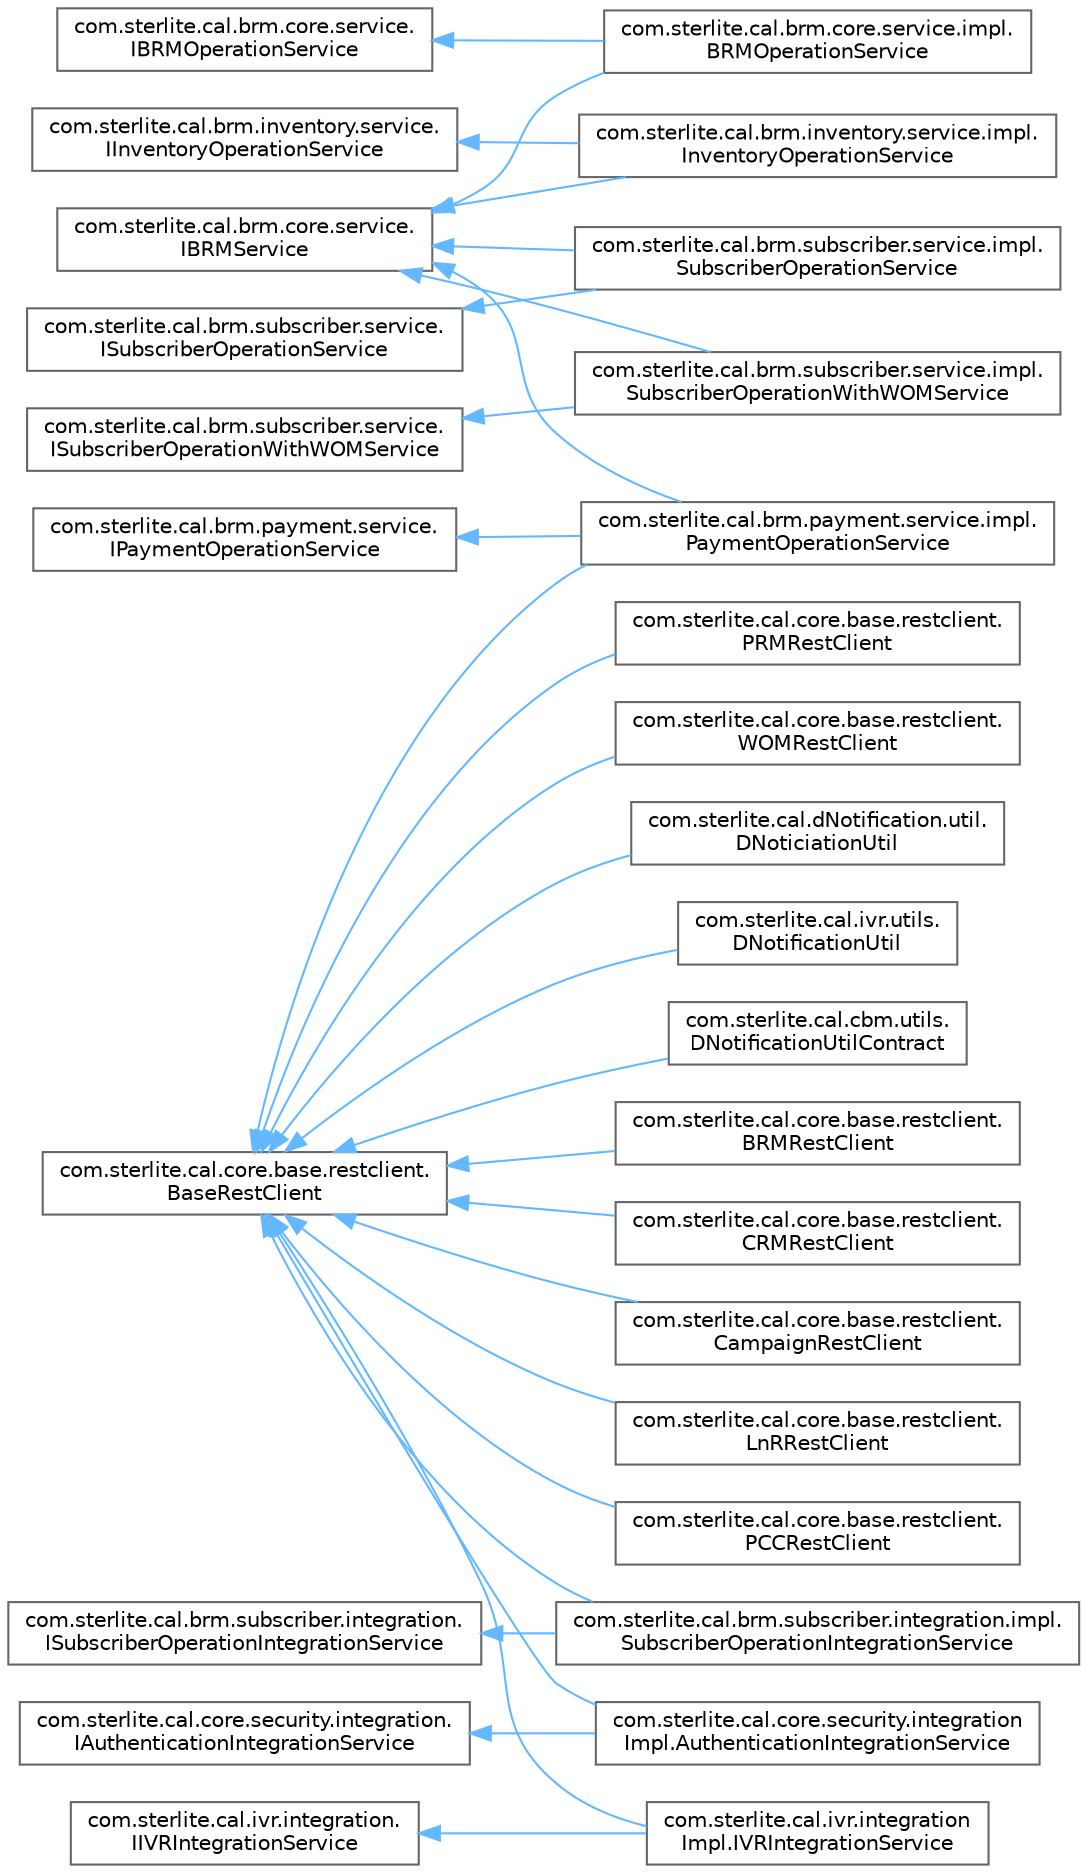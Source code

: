 digraph "Graphical Class Hierarchy"
{
 // LATEX_PDF_SIZE
  bgcolor="transparent";
  edge [fontname=Helvetica,fontsize=10,labelfontname=Helvetica,labelfontsize=10];
  node [fontname=Helvetica,fontsize=10,shape=box,height=0.2,width=0.4];
  rankdir="LR";
  Node0 [id="Node000000",label="com.sterlite.cal.core.base.restclient.\lBaseRestClient",height=0.2,width=0.4,color="grey40", fillcolor="white", style="filled",URL="$classcom_1_1sterlite_1_1cal_1_1core_1_1base_1_1restclient_1_1_base_rest_client.html",tooltip=" "];
  Node0 -> Node1 [id="edge60_Node000000_Node000001",dir="back",color="steelblue1",style="solid",tooltip=" "];
  Node1 [id="Node000001",label="com.sterlite.cal.brm.payment.service.impl.\lPaymentOperationService",height=0.2,width=0.4,color="grey40", fillcolor="white", style="filled",URL="$classcom_1_1sterlite_1_1cal_1_1brm_1_1payment_1_1service_1_1impl_1_1_payment_operation_service.html",tooltip=" "];
  Node0 -> Node12 [id="edge61_Node000000_Node000012",dir="back",color="steelblue1",style="solid",tooltip=" "];
  Node12 [id="Node000012",label="com.sterlite.cal.brm.subscriber.integration.impl.\lSubscriberOperationIntegrationService",height=0.2,width=0.4,color="grey40", fillcolor="white", style="filled",URL="$classcom_1_1sterlite_1_1cal_1_1brm_1_1subscriber_1_1integration_1_1impl_1_1_subscriber_operation_integration_service.html",tooltip=" "];
  Node0 -> Node14 [id="edge62_Node000000_Node000014",dir="back",color="steelblue1",style="solid",tooltip=" "];
  Node14 [id="Node000014",label="com.sterlite.cal.cbm.utils.\lDNotificationUtilContract",height=0.2,width=0.4,color="grey40", fillcolor="white", style="filled",URL="$classcom_1_1sterlite_1_1cal_1_1cbm_1_1utils_1_1_d_notification_util_contract.html",tooltip=" "];
  Node0 -> Node15 [id="edge63_Node000000_Node000015",dir="back",color="steelblue1",style="solid",tooltip=" "];
  Node15 [id="Node000015",label="com.sterlite.cal.core.base.restclient.\lBRMRestClient",height=0.2,width=0.4,color="grey40", fillcolor="white", style="filled",URL="$classcom_1_1sterlite_1_1cal_1_1core_1_1base_1_1restclient_1_1_b_r_m_rest_client.html",tooltip=" "];
  Node0 -> Node16 [id="edge64_Node000000_Node000016",dir="back",color="steelblue1",style="solid",tooltip=" "];
  Node16 [id="Node000016",label="com.sterlite.cal.core.base.restclient.\lCRMRestClient",height=0.2,width=0.4,color="grey40", fillcolor="white", style="filled",URL="$classcom_1_1sterlite_1_1cal_1_1core_1_1base_1_1restclient_1_1_c_r_m_rest_client.html",tooltip=" "];
  Node0 -> Node17 [id="edge65_Node000000_Node000017",dir="back",color="steelblue1",style="solid",tooltip=" "];
  Node17 [id="Node000017",label="com.sterlite.cal.core.base.restclient.\lCampaignRestClient",height=0.2,width=0.4,color="grey40", fillcolor="white", style="filled",URL="$classcom_1_1sterlite_1_1cal_1_1core_1_1base_1_1restclient_1_1_campaign_rest_client.html",tooltip=" "];
  Node0 -> Node18 [id="edge66_Node000000_Node000018",dir="back",color="steelblue1",style="solid",tooltip=" "];
  Node18 [id="Node000018",label="com.sterlite.cal.core.base.restclient.\lLnRRestClient",height=0.2,width=0.4,color="grey40", fillcolor="white", style="filled",URL="$classcom_1_1sterlite_1_1cal_1_1core_1_1base_1_1restclient_1_1_ln_r_rest_client.html",tooltip=" "];
  Node0 -> Node19 [id="edge67_Node000000_Node000019",dir="back",color="steelblue1",style="solid",tooltip=" "];
  Node19 [id="Node000019",label="com.sterlite.cal.core.base.restclient.\lPCCRestClient",height=0.2,width=0.4,color="grey40", fillcolor="white", style="filled",URL="$classcom_1_1sterlite_1_1cal_1_1core_1_1base_1_1restclient_1_1_p_c_c_rest_client.html",tooltip=" "];
  Node0 -> Node20 [id="edge68_Node000000_Node000020",dir="back",color="steelblue1",style="solid",tooltip=" "];
  Node20 [id="Node000020",label="com.sterlite.cal.core.base.restclient.\lPRMRestClient",height=0.2,width=0.4,color="grey40", fillcolor="white", style="filled",URL="$classcom_1_1sterlite_1_1cal_1_1core_1_1base_1_1restclient_1_1_p_r_m_rest_client.html",tooltip=" "];
  Node0 -> Node21 [id="edge69_Node000000_Node000021",dir="back",color="steelblue1",style="solid",tooltip=" "];
  Node21 [id="Node000021",label="com.sterlite.cal.core.base.restclient.\lWOMRestClient",height=0.2,width=0.4,color="grey40", fillcolor="white", style="filled",URL="$classcom_1_1sterlite_1_1cal_1_1core_1_1base_1_1restclient_1_1_w_o_m_rest_client.html",tooltip=" "];
  Node0 -> Node22 [id="edge70_Node000000_Node000022",dir="back",color="steelblue1",style="solid",tooltip=" "];
  Node22 [id="Node000022",label="com.sterlite.cal.core.security.integration\lImpl.AuthenticationIntegrationService",height=0.2,width=0.4,color="grey40", fillcolor="white", style="filled",URL="$classcom_1_1sterlite_1_1cal_1_1core_1_1security_1_1integration_impl_1_1_authentication_integration_service.html",tooltip=" "];
  Node0 -> Node24 [id="edge71_Node000000_Node000024",dir="back",color="steelblue1",style="solid",tooltip=" "];
  Node24 [id="Node000024",label="com.sterlite.cal.dNotification.util.\lDNoticiationUtil",height=0.2,width=0.4,color="grey40", fillcolor="white", style="filled",URL="$classcom_1_1sterlite_1_1cal_1_1d_notification_1_1util_1_1_d_noticiation_util.html",tooltip=" "];
  Node0 -> Node25 [id="edge72_Node000000_Node000025",dir="back",color="steelblue1",style="solid",tooltip=" "];
  Node25 [id="Node000025",label="com.sterlite.cal.ivr.integration\lImpl.IVRIntegrationService",height=0.2,width=0.4,color="grey40", fillcolor="white", style="filled",URL="$classcom_1_1sterlite_1_1cal_1_1ivr_1_1integration_impl_1_1_i_v_r_integration_service.html",tooltip=" "];
  Node0 -> Node27 [id="edge73_Node000000_Node000027",dir="back",color="steelblue1",style="solid",tooltip=" "];
  Node27 [id="Node000027",label="com.sterlite.cal.ivr.utils.\lDNotificationUtil",height=0.2,width=0.4,color="grey40", fillcolor="white", style="filled",URL="$classcom_1_1sterlite_1_1cal_1_1ivr_1_1utils_1_1_d_notification_util.html",tooltip=" "];
  Node23 [id="Node000023",label="com.sterlite.cal.core.security.integration.\lIAuthenticationIntegrationService",height=0.2,width=0.4,color="grey40", fillcolor="white", style="filled",URL="$interfacecom_1_1sterlite_1_1cal_1_1core_1_1security_1_1integration_1_1_i_authentication_integration_service.html",tooltip=" "];
  Node23 -> Node22 [id="edge74_Node000023_Node000022",dir="back",color="steelblue1",style="solid",tooltip=" "];
  Node4 [id="Node000004",label="com.sterlite.cal.brm.core.service.\lIBRMOperationService",height=0.2,width=0.4,color="grey40", fillcolor="white", style="filled",URL="$interfacecom_1_1sterlite_1_1cal_1_1brm_1_1core_1_1service_1_1_i_b_r_m_operation_service.html",tooltip=" "];
  Node4 -> Node3 [id="edge75_Node000004_Node000003",dir="back",color="steelblue1",style="solid",tooltip=" "];
  Node3 [id="Node000003",label="com.sterlite.cal.brm.core.service.impl.\lBRMOperationService",height=0.2,width=0.4,color="grey40", fillcolor="white", style="filled",URL="$classcom_1_1sterlite_1_1cal_1_1brm_1_1core_1_1service_1_1impl_1_1_b_r_m_operation_service.html",tooltip=" "];
  Node2 [id="Node000002",label="com.sterlite.cal.brm.core.service.\lIBRMService",height=0.2,width=0.4,color="grey40", fillcolor="white", style="filled",URL="$interfacecom_1_1sterlite_1_1cal_1_1brm_1_1core_1_1service_1_1_i_b_r_m_service.html",tooltip=" "];
  Node2 -> Node3 [id="edge76_Node000002_Node000003",dir="back",color="steelblue1",style="solid",tooltip=" "];
  Node2 -> Node5 [id="edge77_Node000002_Node000005",dir="back",color="steelblue1",style="solid",tooltip=" "];
  Node5 [id="Node000005",label="com.sterlite.cal.brm.inventory.service.impl.\lInventoryOperationService",height=0.2,width=0.4,color="grey40", fillcolor="white", style="filled",URL="$classcom_1_1sterlite_1_1cal_1_1brm_1_1inventory_1_1service_1_1impl_1_1_inventory_operation_service.html",tooltip=" "];
  Node2 -> Node1 [id="edge78_Node000002_Node000001",dir="back",color="steelblue1",style="solid",tooltip=" "];
  Node2 -> Node7 [id="edge79_Node000002_Node000007",dir="back",color="steelblue1",style="solid",tooltip=" "];
  Node7 [id="Node000007",label="com.sterlite.cal.brm.subscriber.service.impl.\lSubscriberOperationService",height=0.2,width=0.4,color="grey40", fillcolor="white", style="filled",URL="$classcom_1_1sterlite_1_1cal_1_1brm_1_1subscriber_1_1service_1_1impl_1_1_subscriber_operation_service.html",tooltip=" "];
  Node2 -> Node9 [id="edge80_Node000002_Node000009",dir="back",color="steelblue1",style="solid",tooltip=" "];
  Node9 [id="Node000009",label="com.sterlite.cal.brm.subscriber.service.impl.\lSubscriberOperationWithWOMService",height=0.2,width=0.4,color="grey40", fillcolor="white", style="filled",URL="$classcom_1_1sterlite_1_1cal_1_1brm_1_1subscriber_1_1service_1_1impl_1_1_subscriber_operation_with_w_o_m_service.html",tooltip=" "];
  Node6 [id="Node000006",label="com.sterlite.cal.brm.inventory.service.\lIInventoryOperationService",height=0.2,width=0.4,color="grey40", fillcolor="white", style="filled",URL="$interfacecom_1_1sterlite_1_1cal_1_1brm_1_1inventory_1_1service_1_1_i_inventory_operation_service.html",tooltip=" "];
  Node6 -> Node5 [id="edge81_Node000006_Node000005",dir="back",color="steelblue1",style="solid",tooltip=" "];
  Node26 [id="Node000026",label="com.sterlite.cal.ivr.integration.\lIIVRIntegrationService",height=0.2,width=0.4,color="grey40", fillcolor="white", style="filled",URL="$interfacecom_1_1sterlite_1_1cal_1_1ivr_1_1integration_1_1_i_i_v_r_integration_service.html",tooltip=" "];
  Node26 -> Node25 [id="edge82_Node000026_Node000025",dir="back",color="steelblue1",style="solid",tooltip=" "];
  Node11 [id="Node000011",label="com.sterlite.cal.brm.payment.service.\lIPaymentOperationService",height=0.2,width=0.4,color="grey40", fillcolor="white", style="filled",URL="$interfacecom_1_1sterlite_1_1cal_1_1brm_1_1payment_1_1service_1_1_i_payment_operation_service.html",tooltip=" "];
  Node11 -> Node1 [id="edge83_Node000011_Node000001",dir="back",color="steelblue1",style="solid",tooltip=" "];
  Node13 [id="Node000013",label="com.sterlite.cal.brm.subscriber.integration.\lISubscriberOperationIntegrationService",height=0.2,width=0.4,color="grey40", fillcolor="white", style="filled",URL="$interfacecom_1_1sterlite_1_1cal_1_1brm_1_1subscriber_1_1integration_1_1_i_subscriber_operation_integration_service.html",tooltip=" "];
  Node13 -> Node12 [id="edge84_Node000013_Node000012",dir="back",color="steelblue1",style="solid",tooltip=" "];
  Node8 [id="Node000008",label="com.sterlite.cal.brm.subscriber.service.\lISubscriberOperationService",height=0.2,width=0.4,color="grey40", fillcolor="white", style="filled",URL="$interfacecom_1_1sterlite_1_1cal_1_1brm_1_1subscriber_1_1service_1_1_i_subscriber_operation_service.html",tooltip=" "];
  Node8 -> Node7 [id="edge85_Node000008_Node000007",dir="back",color="steelblue1",style="solid",tooltip=" "];
  Node10 [id="Node000010",label="com.sterlite.cal.brm.subscriber.service.\lISubscriberOperationWithWOMService",height=0.2,width=0.4,color="grey40", fillcolor="white", style="filled",URL="$interfacecom_1_1sterlite_1_1cal_1_1brm_1_1subscriber_1_1service_1_1_i_subscriber_operation_with_w_o_m_service.html",tooltip=" "];
  Node10 -> Node9 [id="edge86_Node000010_Node000009",dir="back",color="steelblue1",style="solid",tooltip=" "];
}
